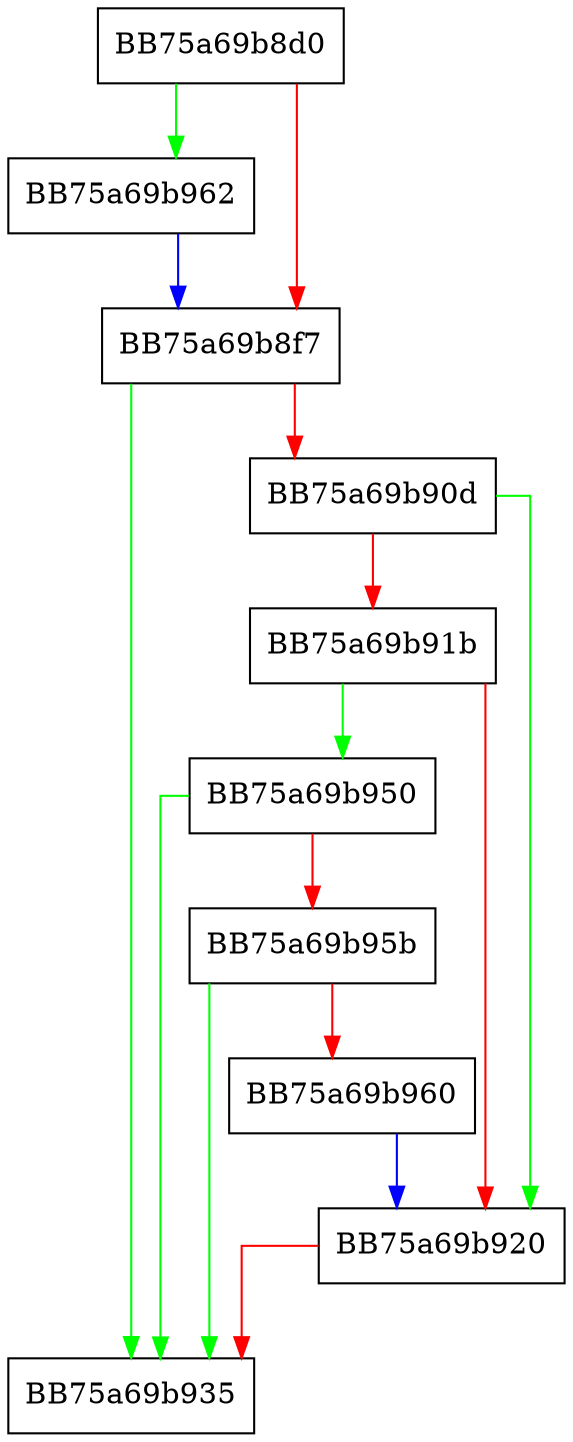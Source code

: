 digraph Attach {
  node [shape="box"];
  graph [splines=ortho];
  BB75a69b8d0 -> BB75a69b962 [color="green"];
  BB75a69b8d0 -> BB75a69b8f7 [color="red"];
  BB75a69b8f7 -> BB75a69b935 [color="green"];
  BB75a69b8f7 -> BB75a69b90d [color="red"];
  BB75a69b90d -> BB75a69b920 [color="green"];
  BB75a69b90d -> BB75a69b91b [color="red"];
  BB75a69b91b -> BB75a69b950 [color="green"];
  BB75a69b91b -> BB75a69b920 [color="red"];
  BB75a69b920 -> BB75a69b935 [color="red"];
  BB75a69b950 -> BB75a69b935 [color="green"];
  BB75a69b950 -> BB75a69b95b [color="red"];
  BB75a69b95b -> BB75a69b935 [color="green"];
  BB75a69b95b -> BB75a69b960 [color="red"];
  BB75a69b960 -> BB75a69b920 [color="blue"];
  BB75a69b962 -> BB75a69b8f7 [color="blue"];
}